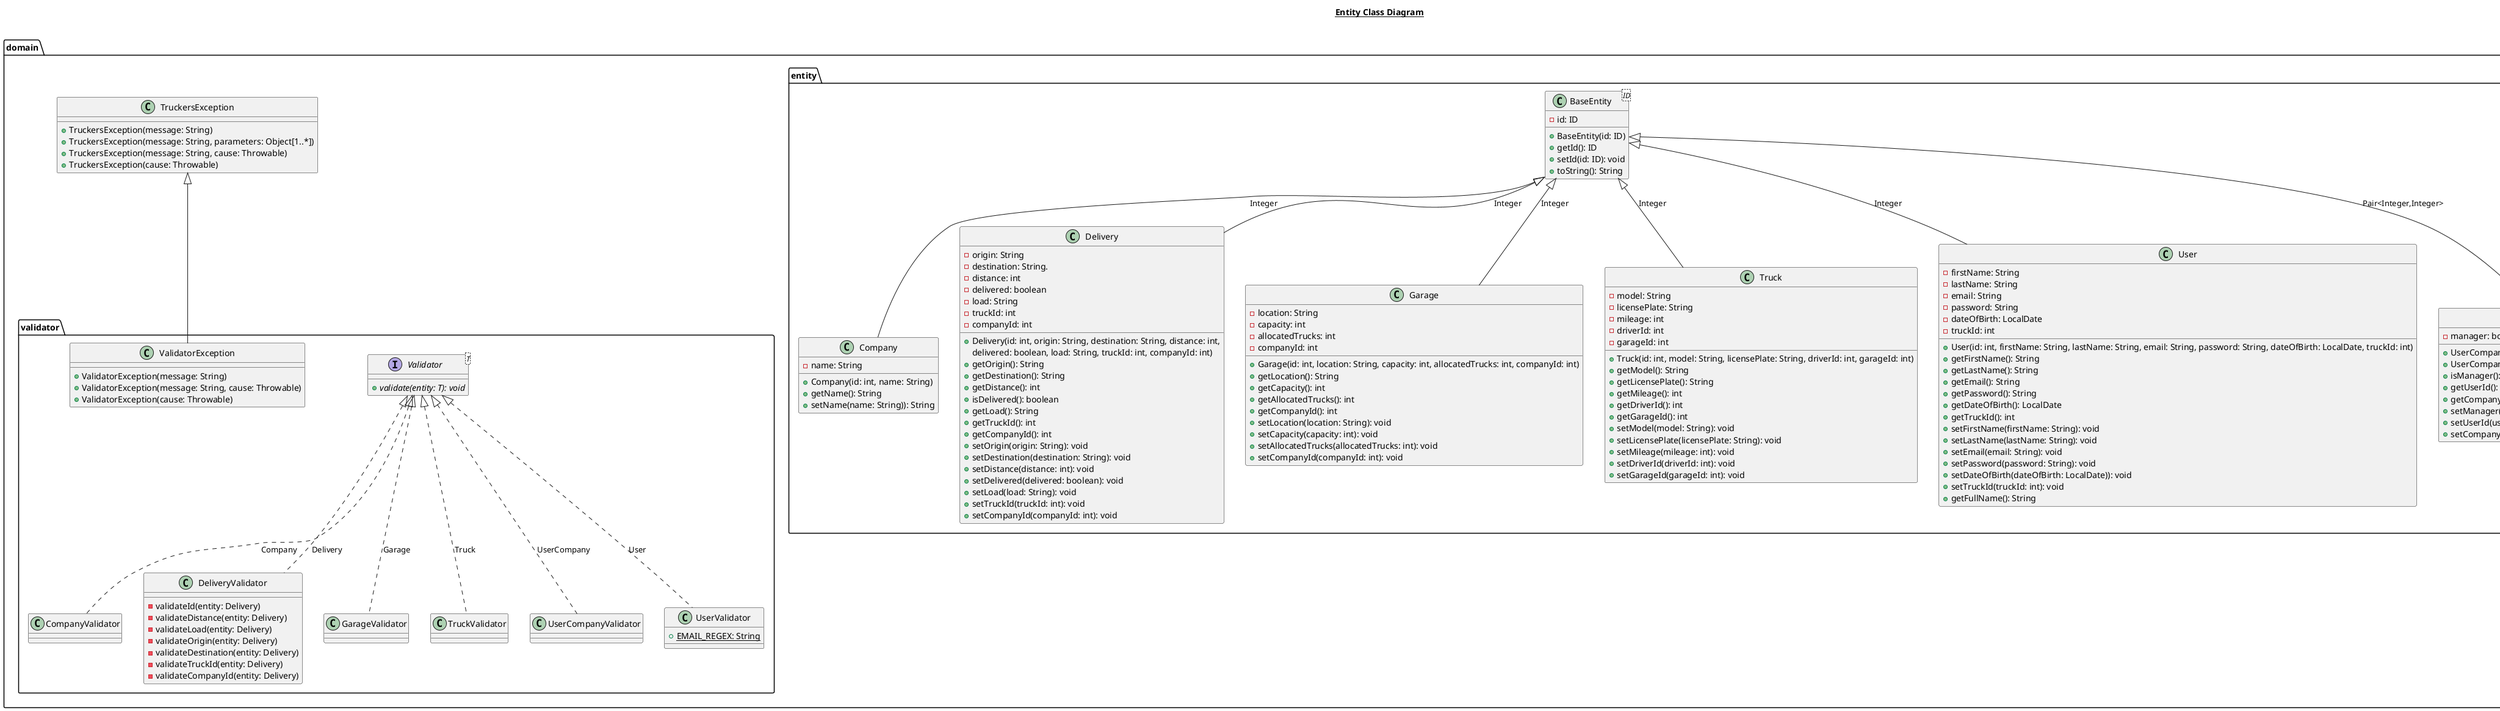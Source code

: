 @startuml

title __Entity Class Diagram__\n


namespace domain {
      namespace entity {
        class domain.entity.BaseEntity <ID> {
            - id: ID
            + BaseEntity(id: ID)
            + getId(): ID
            + setId(id: ID): void
            + toString(): String
        }
      }
    }




    namespace domain {
      namespace entity {
        class domain.entity.Company {
            - name: String
            + Company(id: int, name: String)
            + getName(): String
            + setName(name: String)): String
        }
      }
    }




    namespace domain {
      namespace entity {
        class domain.entity.Delivery {
            - origin: String
            - destination: String.
            - distance: int
            - delivered: boolean
            - load: String
            - truckId: int
            - companyId: int

            + Delivery(id: int, origin: String, destination: String, distance: int,
            delivered: boolean, load: String, truckId: int, companyId: int)
            + getOrigin(): String
            + getDestination(): String
            + getDistance(): int
            + isDelivered(): boolean
            + getLoad(): String
            + getTruckId(): int
            + getCompanyId(): int
            + setOrigin(origin: String): void
            + setDestination(destination: String): void
            + setDistance(distance: int): void
            + setDelivered(delivered: boolean): void
            + setLoad(load: String): void
            + setTruckId(truckId: int): void
            + setCompanyId(companyId: int): void
        }
      }
    }




    namespace domain {
      namespace entity {
        class domain.entity.Garage {
            - location: String
            - capacity: int
            - allocatedTrucks: int
            - companyId: int

            + Garage(id: int, location: String, capacity: int, allocatedTrucks: int, companyId: int)
            + getLocation(): String
            + getCapacity(): int
            + getAllocatedTrucks(): int
            + getCompanyId(): int
            + setLocation(location: String): void
            + setCapacity(capacity: int): void
            + setAllocatedTrucks(allocatedTrucks: int): void
            + setCompanyId(companyId: int): void
        }
      }
    }




    namespace domain {
      namespace entity {
        class domain.entity.Truck {
            - model: String
            - licensePlate: String
            - mileage: int
            - driverId: int
            - garageId: int

            + Truck(id: int, model: String, licensePlate: String, driverId: int, garageId: int)
            + getModel(): String
            + getLicensePlate(): String
            + getMileage(): int
            + getDriverId(): int
            + getGarageId(): int
            + setModel(model: String): void
            + setLicensePlate(licensePlate: String): void
            + setMileage(mileage: int): void
            + setDriverId(driverId: int): void
            + setGarageId(garageId: int): void
        }
      }
    }




    namespace domain {
      namespace entity {
        class domain.entity.User {
            - firstName: String
            - lastName: String
            - email: String
            - password: String
            - dateOfBirth: LocalDate
            - truckId: int
            + User(id: int, firstName: String, lastName: String, email: String, password: String, dateOfBirth: LocalDate, truckId: int)
            + getFirstName(): String
            + getLastName(): String
            + getEmail(): String
            + getPassword(): String
            + getDateOfBirth(): LocalDate
            + getTruckId(): int
            + setFirstName(firstName: String): void
            + setLastName(lastName: String): void
            + setEmail(email: String): void
            + setPassword(password: String): void
            + setDateOfBirth(dateOfBirth: LocalDate)): void
            + setTruckId(truckId: int): void
            + getFullName(): String
        }
      }
    }




    namespace domain {
      namespace entity {
        class domain.entity.UserCompany {
            - manager: boolean
            + UserCompany(compositeId: Pair<Integer, Integer>, manager: boolean)
            + UserCompany(userId: int, companyId: int, manager: boolean)
            + isManager(): boolean
            + getUserId(): int
            + getCompanyId(): int
            + setManager(manager: boolean): void
            + setUserId(userId: int): void
            + setCompanyId(companyId: int): void
        }
      }
    }



  domain.entity.Company -up-|> domain.entity.BaseEntity: Integer
  domain.entity.Delivery -up-|> domain.entity.BaseEntity: Integer
  domain.entity.Garage -up-|> domain.entity.BaseEntity: Integer
  domain.entity.Truck -up-|> domain.entity.BaseEntity: Integer
  domain.entity.User -up-|> domain.entity.BaseEntity: Integer
  domain.entity.UserCompany -up-|> domain.entity.BaseEntity: Pair<Integer,Integer>

    namespace domain {
      namespace validator {
        interface domain.validator.Validator <T> {
            {abstract} + validate(entity: T): void
        }
      }
    }

    namespace domain {
      namespace validator {
        class domain.validator.CompanyValidator {
        }
      }
    }




    namespace domain {
      namespace validator {
        class domain.validator.DeliveryValidator {
            - validateId(entity: Delivery)
            - validateDistance(entity: Delivery)
            - validateLoad(entity: Delivery)
            - validateOrigin(entity: Delivery)
            - validateDestination(entity: Delivery)
            - validateTruckId(entity: Delivery)
            - validateCompanyId(entity: Delivery)
        }
      }
    }




    namespace domain {
      namespace validator {
        class domain.validator.GarageValidator {
        }
      }
    }




    namespace domain {
      namespace validator {
        class domain.validator.TruckValidator {
        }
      }
    }




    namespace domain {
      namespace validator {
        class domain.validator.UserCompanyValidator {
        }
      }
    }




    namespace domain {
      namespace validator {
        class domain.validator.UserValidator {
            {static} + EMAIL_REGEX: String
        }
      }
    }

    namespace domain {
      namespace validator {
        class domain.validator.ValidatorException {
            + ValidatorException(message: String)
            + ValidatorException(message: String, cause: Throwable)
            + ValidatorException(cause: Throwable)
        }
      }
    }



  domain.validator.CompanyValidator .up.|> domain.validator.Validator: Company
  domain.validator.DeliveryValidator .up.|> domain.validator.Validator :Delivery
  domain.validator.GarageValidator .up.|> domain.validator.Validator: Garage
  domain.validator.TruckValidator .up.|> domain.validator.Validator: Truck
  domain.validator.UserCompanyValidator .up.|> domain.validator.Validator: UserCompany
  domain.validator.UserValidator .up.|> domain.validator.Validator: User
  domain.validator.ValidatorException -up-|> domain.TruckersException


namespace domain {
  class domain.TruckersException {
      + TruckersException(message: String)
      + TruckersException(message: String, parameters: Object[1..*])
      + TruckersException(message: String, cause: Throwable)
      + TruckersException(cause: Throwable)
  }
}



@enduml